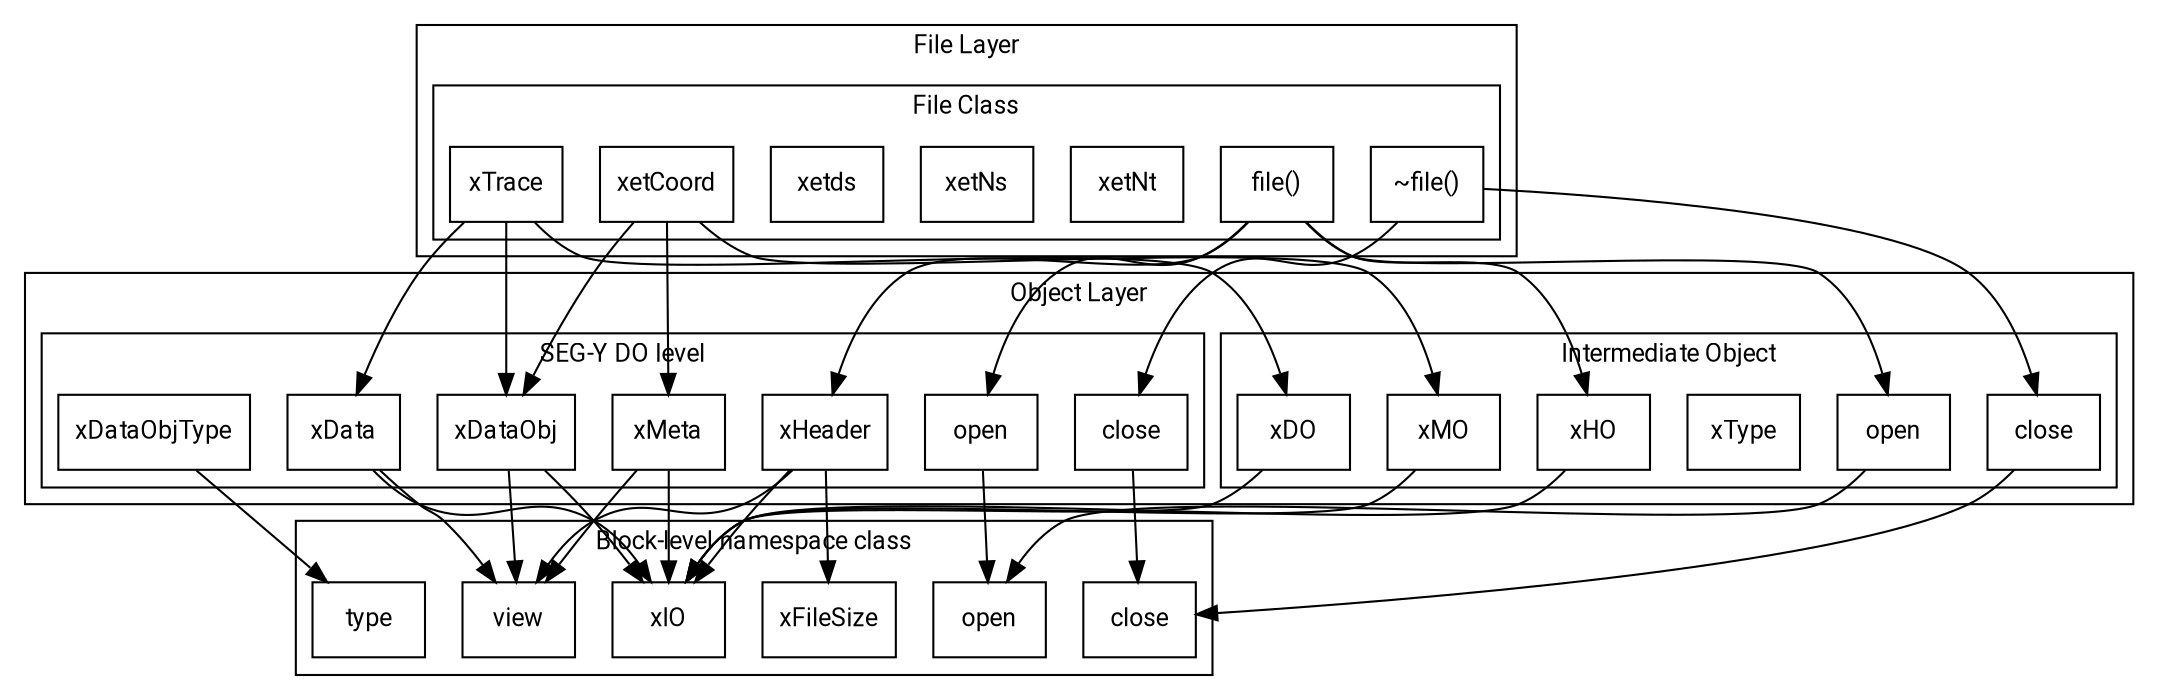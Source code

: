 digraph G
{
    fontname = "Roboto"
    fontsize = 12
    node
    [
        fontname = "Roboto"
        fontsize = 12
        shape = "record"
    ]
    edge
    [
        fontname = "Roboto"
        fontsize = 12
    ]

    subgraph clusterParaIO
    {
        label = "Block-level namespace class"
        popen [ label = "{open}" ]
        pclose [ label = "{close}" ]
        fs [ label = "{xFileSize}" ]
        view [ label = "{view}" ]
        type [ label = "{type}" ]
        PIO [ label = "{xIO}" ] //Async and regular
    }
    subgraph clusterIntermediateFunc
    {
        label = "Object Layer"
        subgraph clusterIntermediateFunc
        {
            label = "Intermediate Object"

            copen [ label = "{open}" ]
            cclose [ label = "{close}" ]

            cType [ label = "{xType}" ]
            cHead [ label = "{xHO}" ]
            cMeta [ label = "{xMO}" ]
            cData [ label = "{xDO}" ]
        }
        subgraph clusterSEGYFunc
        {
            label = "SEG-Y DO level"

            sopen [ label = "{open}" ]
            sclose [ label = "{close}" ]

            HO [ label = "{xHeader}" ]
            DOMD [ label = "{xMeta}" ]
            DOType [ label = "{xDataObjType}" ]
            DODF [ label = "{xData}" ]
            DO [ label = "{xDataObj}" ]
        }
        //I/O
        HO -> PIO
        HO -> view
        HO -> fs
        DO -> PIO
        DO -> view
        DOType -> type
        DOMD -> PIO
        DOMD -> view
        DODF -> PIO
        DODF -> view
        //Open
        sopen -> popen
        //Close
        sclose -> pclose
//Intermediate
        copen -> popen
        cclose -> pclose
        cHead -> PIO
        cMeta -> PIO
        cData -> PIO
    }

    subgraph clusterFile
    {
        label = "File Layer"

        subgraph clusterSEGYClass
        {
            label = "File Class"
            file [ label = "{file()}" ]
            dfile [ label = "{~file()}" ]
            fNt [ label = "{xetNt}" ] //xet
            fNs [ label = "{xetNs}" ]
            fDs [ label = "{xetds}" ]
            fCoord [ label = "{xetCoord}" ]
            fTrace [ label = "{xTrace}" ]
        }
    }
        //I/O
        fCoord -> DOMD
        fCoord -> DO
        fTrace -> DODF
        fTrace -> DO
        //Constructor
        file -> sopen
        file -> HO
        //Destructor
        dfile -> sclose

        file -> copen
        file -> cHead
        dfile -> cclose
        fCoord -> cMeta
        fTrace -> cData

}

